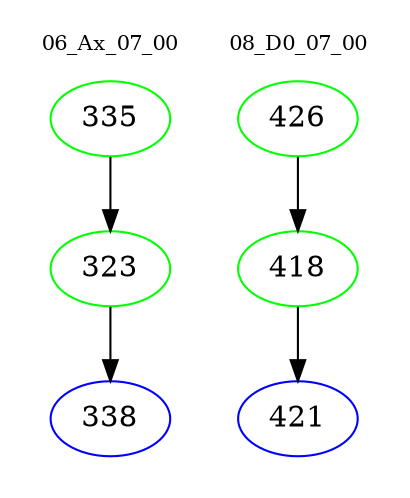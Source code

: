 digraph{
subgraph cluster_0 {
color = white
label = "06_Ax_07_00";
fontsize=10;
T0_335 [label="335", color="green"]
T0_335 -> T0_323 [color="black"]
T0_323 [label="323", color="green"]
T0_323 -> T0_338 [color="black"]
T0_338 [label="338", color="blue"]
}
subgraph cluster_1 {
color = white
label = "08_D0_07_00";
fontsize=10;
T1_426 [label="426", color="green"]
T1_426 -> T1_418 [color="black"]
T1_418 [label="418", color="green"]
T1_418 -> T1_421 [color="black"]
T1_421 [label="421", color="blue"]
}
}

